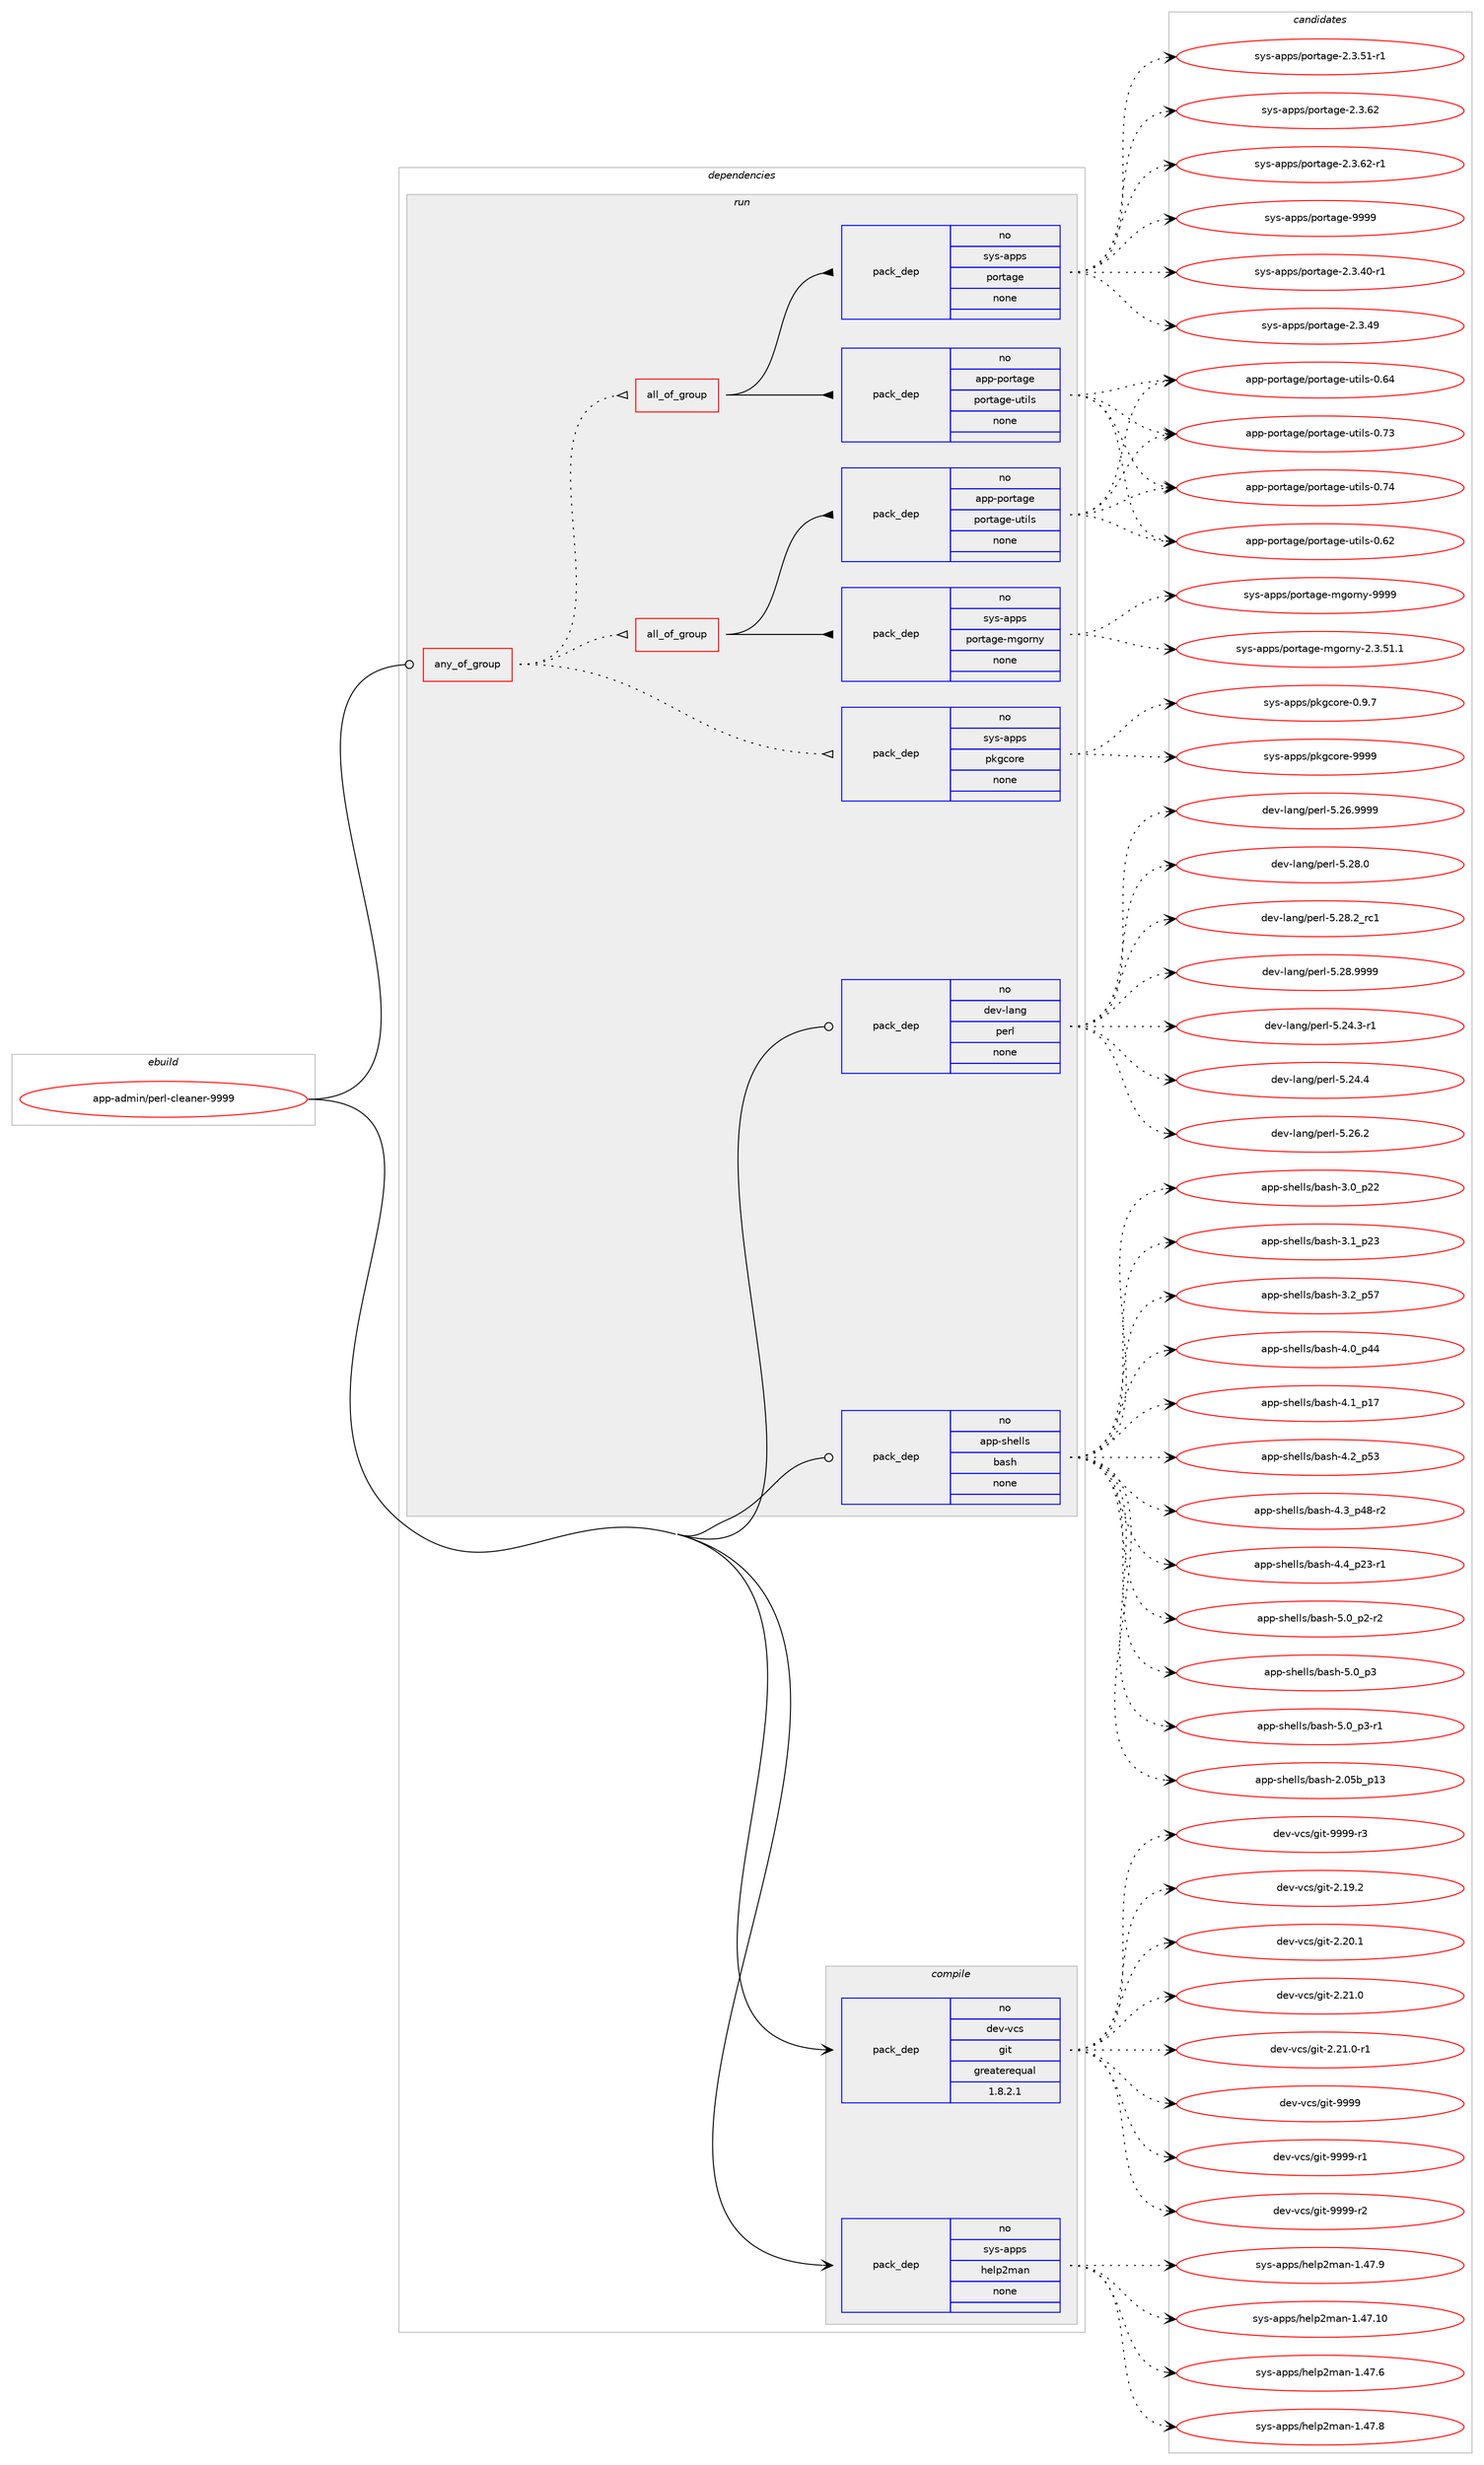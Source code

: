 digraph prolog {

# *************
# Graph options
# *************

newrank=true;
concentrate=true;
compound=true;
graph [rankdir=LR,fontname=Helvetica,fontsize=10,ranksep=1.5];#, ranksep=2.5, nodesep=0.2];
edge  [arrowhead=vee];
node  [fontname=Helvetica,fontsize=10];

# **********
# The ebuild
# **********

subgraph cluster_leftcol {
color=gray;
rank=same;
label=<<i>ebuild</i>>;
id [label="app-admin/perl-cleaner-9999", color=red, width=4, href="../app-admin/perl-cleaner-9999.svg"];
}

# ****************
# The dependencies
# ****************

subgraph cluster_midcol {
color=gray;
label=<<i>dependencies</i>>;
subgraph cluster_compile {
fillcolor="#eeeeee";
style=filled;
label=<<i>compile</i>>;
subgraph pack205 {
dependency220 [label=<<TABLE BORDER="0" CELLBORDER="1" CELLSPACING="0" CELLPADDING="4" WIDTH="220"><TR><TD ROWSPAN="6" CELLPADDING="30">pack_dep</TD></TR><TR><TD WIDTH="110">no</TD></TR><TR><TD>dev-vcs</TD></TR><TR><TD>git</TD></TR><TR><TD>greaterequal</TD></TR><TR><TD>1.8.2.1</TD></TR></TABLE>>, shape=none, color=blue];
}
id:e -> dependency220:w [weight=20,style="solid",arrowhead="vee"];
subgraph pack206 {
dependency221 [label=<<TABLE BORDER="0" CELLBORDER="1" CELLSPACING="0" CELLPADDING="4" WIDTH="220"><TR><TD ROWSPAN="6" CELLPADDING="30">pack_dep</TD></TR><TR><TD WIDTH="110">no</TD></TR><TR><TD>sys-apps</TD></TR><TR><TD>help2man</TD></TR><TR><TD>none</TD></TR><TR><TD></TD></TR></TABLE>>, shape=none, color=blue];
}
id:e -> dependency221:w [weight=20,style="solid",arrowhead="vee"];
}
subgraph cluster_compileandrun {
fillcolor="#eeeeee";
style=filled;
label=<<i>compile and run</i>>;
}
subgraph cluster_run {
fillcolor="#eeeeee";
style=filled;
label=<<i>run</i>>;
subgraph any4 {
dependency222 [label=<<TABLE BORDER="0" CELLBORDER="1" CELLSPACING="0" CELLPADDING="4"><TR><TD CELLPADDING="10">any_of_group</TD></TR></TABLE>>, shape=none, color=red];subgraph all2 {
dependency223 [label=<<TABLE BORDER="0" CELLBORDER="1" CELLSPACING="0" CELLPADDING="4"><TR><TD CELLPADDING="10">all_of_group</TD></TR></TABLE>>, shape=none, color=red];subgraph pack207 {
dependency224 [label=<<TABLE BORDER="0" CELLBORDER="1" CELLSPACING="0" CELLPADDING="4" WIDTH="220"><TR><TD ROWSPAN="6" CELLPADDING="30">pack_dep</TD></TR><TR><TD WIDTH="110">no</TD></TR><TR><TD>sys-apps</TD></TR><TR><TD>portage</TD></TR><TR><TD>none</TD></TR><TR><TD></TD></TR></TABLE>>, shape=none, color=blue];
}
dependency223:e -> dependency224:w [weight=20,style="solid",arrowhead="inv"];
subgraph pack208 {
dependency225 [label=<<TABLE BORDER="0" CELLBORDER="1" CELLSPACING="0" CELLPADDING="4" WIDTH="220"><TR><TD ROWSPAN="6" CELLPADDING="30">pack_dep</TD></TR><TR><TD WIDTH="110">no</TD></TR><TR><TD>app-portage</TD></TR><TR><TD>portage-utils</TD></TR><TR><TD>none</TD></TR><TR><TD></TD></TR></TABLE>>, shape=none, color=blue];
}
dependency223:e -> dependency225:w [weight=20,style="solid",arrowhead="inv"];
}
dependency222:e -> dependency223:w [weight=20,style="dotted",arrowhead="oinv"];
subgraph all3 {
dependency226 [label=<<TABLE BORDER="0" CELLBORDER="1" CELLSPACING="0" CELLPADDING="4"><TR><TD CELLPADDING="10">all_of_group</TD></TR></TABLE>>, shape=none, color=red];subgraph pack209 {
dependency227 [label=<<TABLE BORDER="0" CELLBORDER="1" CELLSPACING="0" CELLPADDING="4" WIDTH="220"><TR><TD ROWSPAN="6" CELLPADDING="30">pack_dep</TD></TR><TR><TD WIDTH="110">no</TD></TR><TR><TD>sys-apps</TD></TR><TR><TD>portage-mgorny</TD></TR><TR><TD>none</TD></TR><TR><TD></TD></TR></TABLE>>, shape=none, color=blue];
}
dependency226:e -> dependency227:w [weight=20,style="solid",arrowhead="inv"];
subgraph pack210 {
dependency228 [label=<<TABLE BORDER="0" CELLBORDER="1" CELLSPACING="0" CELLPADDING="4" WIDTH="220"><TR><TD ROWSPAN="6" CELLPADDING="30">pack_dep</TD></TR><TR><TD WIDTH="110">no</TD></TR><TR><TD>app-portage</TD></TR><TR><TD>portage-utils</TD></TR><TR><TD>none</TD></TR><TR><TD></TD></TR></TABLE>>, shape=none, color=blue];
}
dependency226:e -> dependency228:w [weight=20,style="solid",arrowhead="inv"];
}
dependency222:e -> dependency226:w [weight=20,style="dotted",arrowhead="oinv"];
subgraph pack211 {
dependency229 [label=<<TABLE BORDER="0" CELLBORDER="1" CELLSPACING="0" CELLPADDING="4" WIDTH="220"><TR><TD ROWSPAN="6" CELLPADDING="30">pack_dep</TD></TR><TR><TD WIDTH="110">no</TD></TR><TR><TD>sys-apps</TD></TR><TR><TD>pkgcore</TD></TR><TR><TD>none</TD></TR><TR><TD></TD></TR></TABLE>>, shape=none, color=blue];
}
dependency222:e -> dependency229:w [weight=20,style="dotted",arrowhead="oinv"];
}
id:e -> dependency222:w [weight=20,style="solid",arrowhead="odot"];
subgraph pack212 {
dependency230 [label=<<TABLE BORDER="0" CELLBORDER="1" CELLSPACING="0" CELLPADDING="4" WIDTH="220"><TR><TD ROWSPAN="6" CELLPADDING="30">pack_dep</TD></TR><TR><TD WIDTH="110">no</TD></TR><TR><TD>app-shells</TD></TR><TR><TD>bash</TD></TR><TR><TD>none</TD></TR><TR><TD></TD></TR></TABLE>>, shape=none, color=blue];
}
id:e -> dependency230:w [weight=20,style="solid",arrowhead="odot"];
subgraph pack213 {
dependency231 [label=<<TABLE BORDER="0" CELLBORDER="1" CELLSPACING="0" CELLPADDING="4" WIDTH="220"><TR><TD ROWSPAN="6" CELLPADDING="30">pack_dep</TD></TR><TR><TD WIDTH="110">no</TD></TR><TR><TD>dev-lang</TD></TR><TR><TD>perl</TD></TR><TR><TD>none</TD></TR><TR><TD></TD></TR></TABLE>>, shape=none, color=blue];
}
id:e -> dependency231:w [weight=20,style="solid",arrowhead="odot"];
}
}

# **************
# The candidates
# **************

subgraph cluster_choices {
rank=same;
color=gray;
label=<<i>candidates</i>>;

subgraph choice205 {
color=black;
nodesep=1;
choice10010111845118991154710310511645504649574650 [label="dev-vcs/git-2.19.2", color=red, width=4,href="../dev-vcs/git-2.19.2.svg"];
choice10010111845118991154710310511645504650484649 [label="dev-vcs/git-2.20.1", color=red, width=4,href="../dev-vcs/git-2.20.1.svg"];
choice10010111845118991154710310511645504650494648 [label="dev-vcs/git-2.21.0", color=red, width=4,href="../dev-vcs/git-2.21.0.svg"];
choice100101118451189911547103105116455046504946484511449 [label="dev-vcs/git-2.21.0-r1", color=red, width=4,href="../dev-vcs/git-2.21.0-r1.svg"];
choice1001011184511899115471031051164557575757 [label="dev-vcs/git-9999", color=red, width=4,href="../dev-vcs/git-9999.svg"];
choice10010111845118991154710310511645575757574511449 [label="dev-vcs/git-9999-r1", color=red, width=4,href="../dev-vcs/git-9999-r1.svg"];
choice10010111845118991154710310511645575757574511450 [label="dev-vcs/git-9999-r2", color=red, width=4,href="../dev-vcs/git-9999-r2.svg"];
choice10010111845118991154710310511645575757574511451 [label="dev-vcs/git-9999-r3", color=red, width=4,href="../dev-vcs/git-9999-r3.svg"];
dependency220:e -> choice10010111845118991154710310511645504649574650:w [style=dotted,weight="100"];
dependency220:e -> choice10010111845118991154710310511645504650484649:w [style=dotted,weight="100"];
dependency220:e -> choice10010111845118991154710310511645504650494648:w [style=dotted,weight="100"];
dependency220:e -> choice100101118451189911547103105116455046504946484511449:w [style=dotted,weight="100"];
dependency220:e -> choice1001011184511899115471031051164557575757:w [style=dotted,weight="100"];
dependency220:e -> choice10010111845118991154710310511645575757574511449:w [style=dotted,weight="100"];
dependency220:e -> choice10010111845118991154710310511645575757574511450:w [style=dotted,weight="100"];
dependency220:e -> choice10010111845118991154710310511645575757574511451:w [style=dotted,weight="100"];
}
subgraph choice206 {
color=black;
nodesep=1;
choice11512111545971121121154710410110811250109971104549465255464948 [label="sys-apps/help2man-1.47.10", color=red, width=4,href="../sys-apps/help2man-1.47.10.svg"];
choice115121115459711211211547104101108112501099711045494652554654 [label="sys-apps/help2man-1.47.6", color=red, width=4,href="../sys-apps/help2man-1.47.6.svg"];
choice115121115459711211211547104101108112501099711045494652554656 [label="sys-apps/help2man-1.47.8", color=red, width=4,href="../sys-apps/help2man-1.47.8.svg"];
choice115121115459711211211547104101108112501099711045494652554657 [label="sys-apps/help2man-1.47.9", color=red, width=4,href="../sys-apps/help2man-1.47.9.svg"];
dependency221:e -> choice11512111545971121121154710410110811250109971104549465255464948:w [style=dotted,weight="100"];
dependency221:e -> choice115121115459711211211547104101108112501099711045494652554654:w [style=dotted,weight="100"];
dependency221:e -> choice115121115459711211211547104101108112501099711045494652554656:w [style=dotted,weight="100"];
dependency221:e -> choice115121115459711211211547104101108112501099711045494652554657:w [style=dotted,weight="100"];
}
subgraph choice207 {
color=black;
nodesep=1;
choice11512111545971121121154711211111411697103101455046514652484511449 [label="sys-apps/portage-2.3.40-r1", color=red, width=4,href="../sys-apps/portage-2.3.40-r1.svg"];
choice1151211154597112112115471121111141169710310145504651465257 [label="sys-apps/portage-2.3.49", color=red, width=4,href="../sys-apps/portage-2.3.49.svg"];
choice11512111545971121121154711211111411697103101455046514653494511449 [label="sys-apps/portage-2.3.51-r1", color=red, width=4,href="../sys-apps/portage-2.3.51-r1.svg"];
choice1151211154597112112115471121111141169710310145504651465450 [label="sys-apps/portage-2.3.62", color=red, width=4,href="../sys-apps/portage-2.3.62.svg"];
choice11512111545971121121154711211111411697103101455046514654504511449 [label="sys-apps/portage-2.3.62-r1", color=red, width=4,href="../sys-apps/portage-2.3.62-r1.svg"];
choice115121115459711211211547112111114116971031014557575757 [label="sys-apps/portage-9999", color=red, width=4,href="../sys-apps/portage-9999.svg"];
dependency224:e -> choice11512111545971121121154711211111411697103101455046514652484511449:w [style=dotted,weight="100"];
dependency224:e -> choice1151211154597112112115471121111141169710310145504651465257:w [style=dotted,weight="100"];
dependency224:e -> choice11512111545971121121154711211111411697103101455046514653494511449:w [style=dotted,weight="100"];
dependency224:e -> choice1151211154597112112115471121111141169710310145504651465450:w [style=dotted,weight="100"];
dependency224:e -> choice11512111545971121121154711211111411697103101455046514654504511449:w [style=dotted,weight="100"];
dependency224:e -> choice115121115459711211211547112111114116971031014557575757:w [style=dotted,weight="100"];
}
subgraph choice208 {
color=black;
nodesep=1;
choice9711211245112111114116971031014711211111411697103101451171161051081154548465450 [label="app-portage/portage-utils-0.62", color=red, width=4,href="../app-portage/portage-utils-0.62.svg"];
choice9711211245112111114116971031014711211111411697103101451171161051081154548465452 [label="app-portage/portage-utils-0.64", color=red, width=4,href="../app-portage/portage-utils-0.64.svg"];
choice9711211245112111114116971031014711211111411697103101451171161051081154548465551 [label="app-portage/portage-utils-0.73", color=red, width=4,href="../app-portage/portage-utils-0.73.svg"];
choice9711211245112111114116971031014711211111411697103101451171161051081154548465552 [label="app-portage/portage-utils-0.74", color=red, width=4,href="../app-portage/portage-utils-0.74.svg"];
dependency225:e -> choice9711211245112111114116971031014711211111411697103101451171161051081154548465450:w [style=dotted,weight="100"];
dependency225:e -> choice9711211245112111114116971031014711211111411697103101451171161051081154548465452:w [style=dotted,weight="100"];
dependency225:e -> choice9711211245112111114116971031014711211111411697103101451171161051081154548465551:w [style=dotted,weight="100"];
dependency225:e -> choice9711211245112111114116971031014711211111411697103101451171161051081154548465552:w [style=dotted,weight="100"];
}
subgraph choice209 {
color=black;
nodesep=1;
choice1151211154597112112115471121111141169710310145109103111114110121455046514653494649 [label="sys-apps/portage-mgorny-2.3.51.1", color=red, width=4,href="../sys-apps/portage-mgorny-2.3.51.1.svg"];
choice11512111545971121121154711211111411697103101451091031111141101214557575757 [label="sys-apps/portage-mgorny-9999", color=red, width=4,href="../sys-apps/portage-mgorny-9999.svg"];
dependency227:e -> choice1151211154597112112115471121111141169710310145109103111114110121455046514653494649:w [style=dotted,weight="100"];
dependency227:e -> choice11512111545971121121154711211111411697103101451091031111141101214557575757:w [style=dotted,weight="100"];
}
subgraph choice210 {
color=black;
nodesep=1;
choice9711211245112111114116971031014711211111411697103101451171161051081154548465450 [label="app-portage/portage-utils-0.62", color=red, width=4,href="../app-portage/portage-utils-0.62.svg"];
choice9711211245112111114116971031014711211111411697103101451171161051081154548465452 [label="app-portage/portage-utils-0.64", color=red, width=4,href="../app-portage/portage-utils-0.64.svg"];
choice9711211245112111114116971031014711211111411697103101451171161051081154548465551 [label="app-portage/portage-utils-0.73", color=red, width=4,href="../app-portage/portage-utils-0.73.svg"];
choice9711211245112111114116971031014711211111411697103101451171161051081154548465552 [label="app-portage/portage-utils-0.74", color=red, width=4,href="../app-portage/portage-utils-0.74.svg"];
dependency228:e -> choice9711211245112111114116971031014711211111411697103101451171161051081154548465450:w [style=dotted,weight="100"];
dependency228:e -> choice9711211245112111114116971031014711211111411697103101451171161051081154548465452:w [style=dotted,weight="100"];
dependency228:e -> choice9711211245112111114116971031014711211111411697103101451171161051081154548465551:w [style=dotted,weight="100"];
dependency228:e -> choice9711211245112111114116971031014711211111411697103101451171161051081154548465552:w [style=dotted,weight="100"];
}
subgraph choice211 {
color=black;
nodesep=1;
choice11512111545971121121154711210710399111114101454846574655 [label="sys-apps/pkgcore-0.9.7", color=red, width=4,href="../sys-apps/pkgcore-0.9.7.svg"];
choice115121115459711211211547112107103991111141014557575757 [label="sys-apps/pkgcore-9999", color=red, width=4,href="../sys-apps/pkgcore-9999.svg"];
dependency229:e -> choice11512111545971121121154711210710399111114101454846574655:w [style=dotted,weight="100"];
dependency229:e -> choice115121115459711211211547112107103991111141014557575757:w [style=dotted,weight="100"];
}
subgraph choice212 {
color=black;
nodesep=1;
choice9711211245115104101108108115479897115104455046485398951124951 [label="app-shells/bash-2.05b_p13", color=red, width=4,href="../app-shells/bash-2.05b_p13.svg"];
choice971121124511510410110810811547989711510445514648951125050 [label="app-shells/bash-3.0_p22", color=red, width=4,href="../app-shells/bash-3.0_p22.svg"];
choice971121124511510410110810811547989711510445514649951125051 [label="app-shells/bash-3.1_p23", color=red, width=4,href="../app-shells/bash-3.1_p23.svg"];
choice971121124511510410110810811547989711510445514650951125355 [label="app-shells/bash-3.2_p57", color=red, width=4,href="../app-shells/bash-3.2_p57.svg"];
choice971121124511510410110810811547989711510445524648951125252 [label="app-shells/bash-4.0_p44", color=red, width=4,href="../app-shells/bash-4.0_p44.svg"];
choice971121124511510410110810811547989711510445524649951124955 [label="app-shells/bash-4.1_p17", color=red, width=4,href="../app-shells/bash-4.1_p17.svg"];
choice971121124511510410110810811547989711510445524650951125351 [label="app-shells/bash-4.2_p53", color=red, width=4,href="../app-shells/bash-4.2_p53.svg"];
choice9711211245115104101108108115479897115104455246519511252564511450 [label="app-shells/bash-4.3_p48-r2", color=red, width=4,href="../app-shells/bash-4.3_p48-r2.svg"];
choice9711211245115104101108108115479897115104455246529511250514511449 [label="app-shells/bash-4.4_p23-r1", color=red, width=4,href="../app-shells/bash-4.4_p23-r1.svg"];
choice97112112451151041011081081154798971151044553464895112504511450 [label="app-shells/bash-5.0_p2-r2", color=red, width=4,href="../app-shells/bash-5.0_p2-r2.svg"];
choice9711211245115104101108108115479897115104455346489511251 [label="app-shells/bash-5.0_p3", color=red, width=4,href="../app-shells/bash-5.0_p3.svg"];
choice97112112451151041011081081154798971151044553464895112514511449 [label="app-shells/bash-5.0_p3-r1", color=red, width=4,href="../app-shells/bash-5.0_p3-r1.svg"];
dependency230:e -> choice9711211245115104101108108115479897115104455046485398951124951:w [style=dotted,weight="100"];
dependency230:e -> choice971121124511510410110810811547989711510445514648951125050:w [style=dotted,weight="100"];
dependency230:e -> choice971121124511510410110810811547989711510445514649951125051:w [style=dotted,weight="100"];
dependency230:e -> choice971121124511510410110810811547989711510445514650951125355:w [style=dotted,weight="100"];
dependency230:e -> choice971121124511510410110810811547989711510445524648951125252:w [style=dotted,weight="100"];
dependency230:e -> choice971121124511510410110810811547989711510445524649951124955:w [style=dotted,weight="100"];
dependency230:e -> choice971121124511510410110810811547989711510445524650951125351:w [style=dotted,weight="100"];
dependency230:e -> choice9711211245115104101108108115479897115104455246519511252564511450:w [style=dotted,weight="100"];
dependency230:e -> choice9711211245115104101108108115479897115104455246529511250514511449:w [style=dotted,weight="100"];
dependency230:e -> choice97112112451151041011081081154798971151044553464895112504511450:w [style=dotted,weight="100"];
dependency230:e -> choice9711211245115104101108108115479897115104455346489511251:w [style=dotted,weight="100"];
dependency230:e -> choice97112112451151041011081081154798971151044553464895112514511449:w [style=dotted,weight="100"];
}
subgraph choice213 {
color=black;
nodesep=1;
choice100101118451089711010347112101114108455346505246514511449 [label="dev-lang/perl-5.24.3-r1", color=red, width=4,href="../dev-lang/perl-5.24.3-r1.svg"];
choice10010111845108971101034711210111410845534650524652 [label="dev-lang/perl-5.24.4", color=red, width=4,href="../dev-lang/perl-5.24.4.svg"];
choice10010111845108971101034711210111410845534650544650 [label="dev-lang/perl-5.26.2", color=red, width=4,href="../dev-lang/perl-5.26.2.svg"];
choice10010111845108971101034711210111410845534650544657575757 [label="dev-lang/perl-5.26.9999", color=red, width=4,href="../dev-lang/perl-5.26.9999.svg"];
choice10010111845108971101034711210111410845534650564648 [label="dev-lang/perl-5.28.0", color=red, width=4,href="../dev-lang/perl-5.28.0.svg"];
choice10010111845108971101034711210111410845534650564650951149949 [label="dev-lang/perl-5.28.2_rc1", color=red, width=4,href="../dev-lang/perl-5.28.2_rc1.svg"];
choice10010111845108971101034711210111410845534650564657575757 [label="dev-lang/perl-5.28.9999", color=red, width=4,href="../dev-lang/perl-5.28.9999.svg"];
dependency231:e -> choice100101118451089711010347112101114108455346505246514511449:w [style=dotted,weight="100"];
dependency231:e -> choice10010111845108971101034711210111410845534650524652:w [style=dotted,weight="100"];
dependency231:e -> choice10010111845108971101034711210111410845534650544650:w [style=dotted,weight="100"];
dependency231:e -> choice10010111845108971101034711210111410845534650544657575757:w [style=dotted,weight="100"];
dependency231:e -> choice10010111845108971101034711210111410845534650564648:w [style=dotted,weight="100"];
dependency231:e -> choice10010111845108971101034711210111410845534650564650951149949:w [style=dotted,weight="100"];
dependency231:e -> choice10010111845108971101034711210111410845534650564657575757:w [style=dotted,weight="100"];
}
}

}
